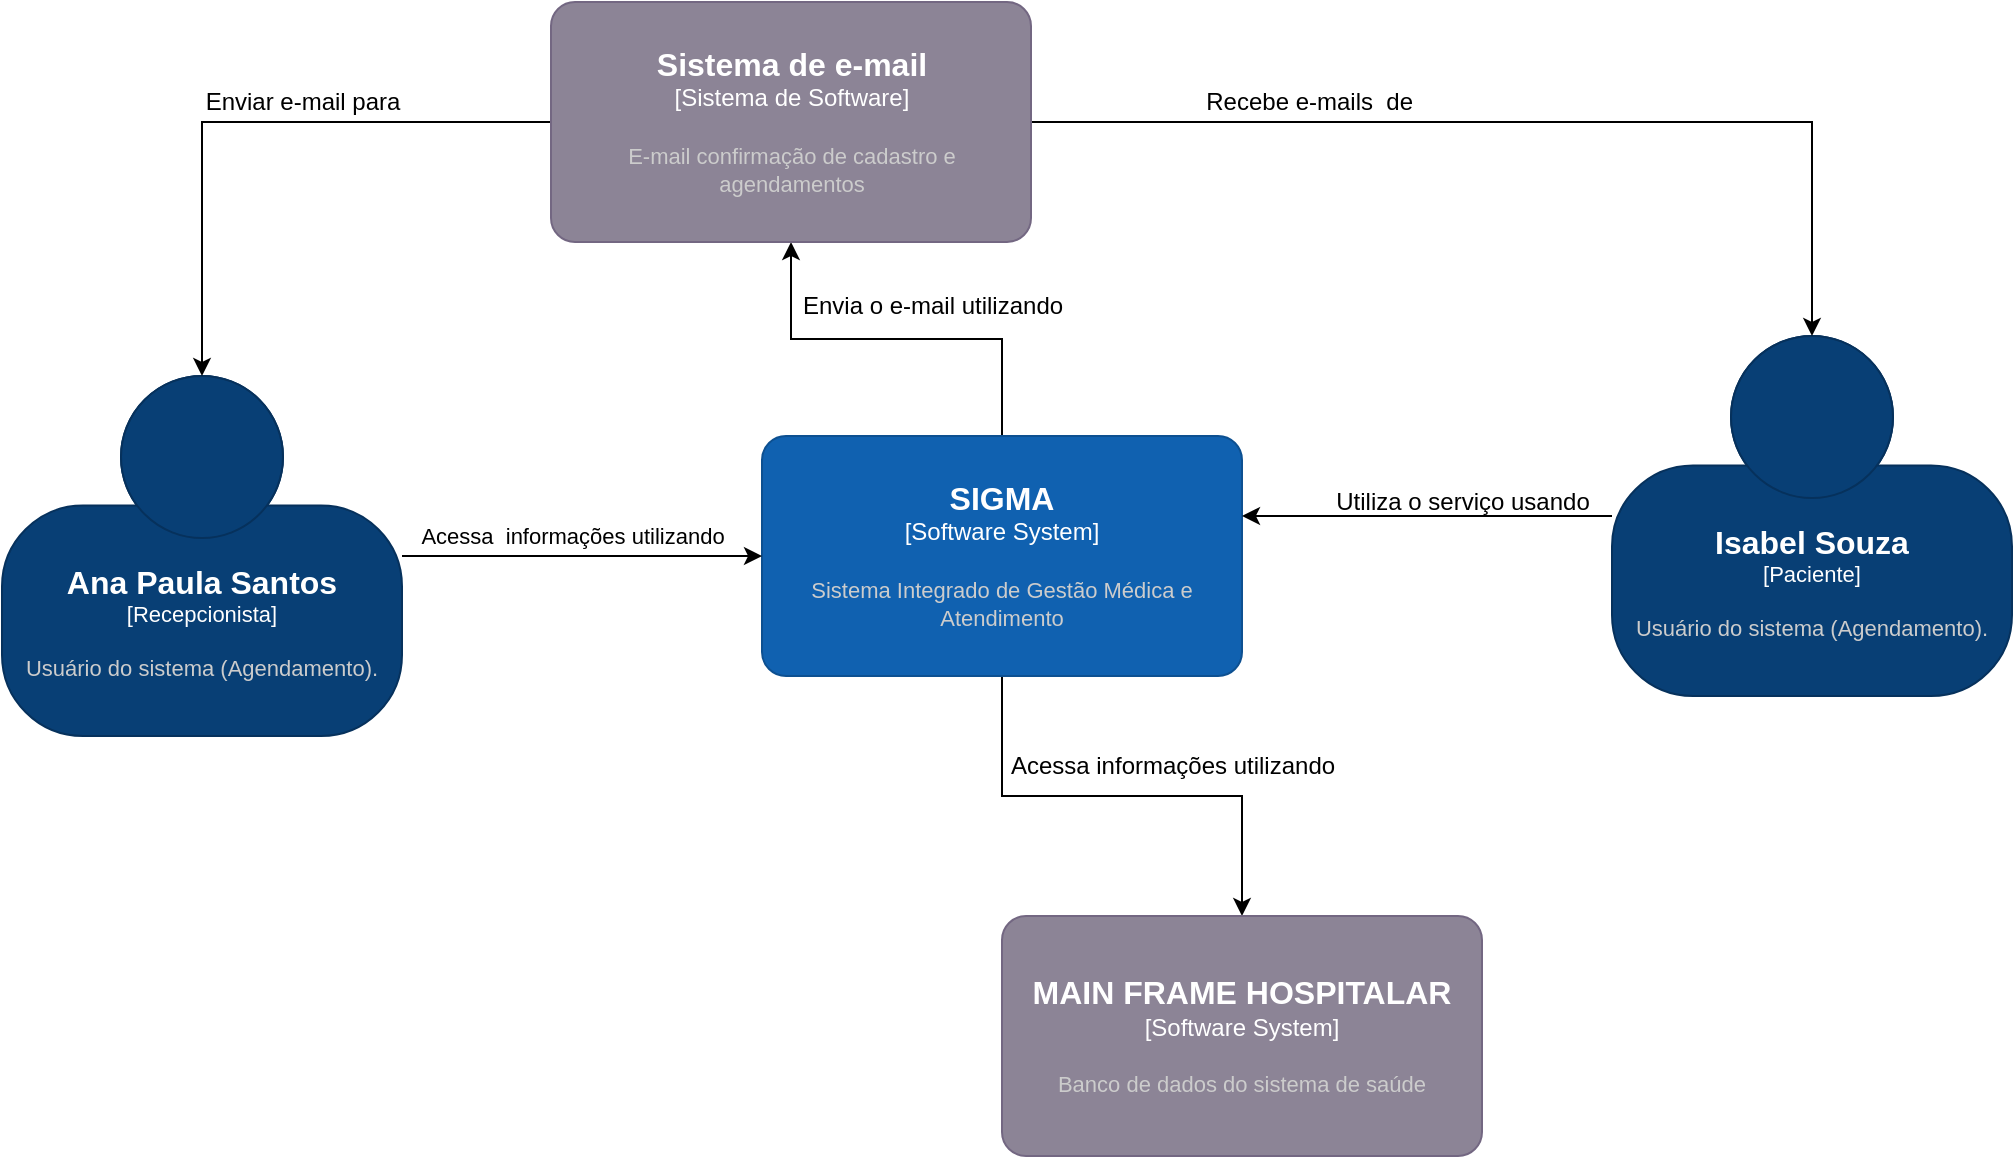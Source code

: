 <mxfile version="21.6.8" type="device">
  <diagram name="Página-1" id="hs-LAO7AEFAQOQmqZoqR">
    <mxGraphModel dx="1467" dy="807" grid="1" gridSize="10" guides="1" tooltips="1" connect="1" arrows="1" fold="1" page="1" pageScale="1" pageWidth="1169" pageHeight="1654" math="0" shadow="0">
      <root>
        <mxCell id="0" />
        <mxCell id="1" parent="0" />
        <mxCell id="-CMB5k1iN_2XXSwlrye--53" style="edgeStyle=orthogonalEdgeStyle;rounded=0;orthogonalLoop=1;jettySize=auto;html=1;entryX=0.5;entryY=1;entryDx=0;entryDy=0;entryPerimeter=0;" parent="1" source="-CMB5k1iN_2XXSwlrye--26" target="-CMB5k1iN_2XXSwlrye--28" edge="1">
          <mxGeometry relative="1" as="geometry" />
        </mxCell>
        <mxCell id="-CMB5k1iN_2XXSwlrye--54" style="edgeStyle=orthogonalEdgeStyle;rounded=0;orthogonalLoop=1;jettySize=auto;html=1;" parent="1" source="-CMB5k1iN_2XXSwlrye--26" target="-CMB5k1iN_2XXSwlrye--27" edge="1">
          <mxGeometry relative="1" as="geometry" />
        </mxCell>
        <object placeholders="1" c4Name="SIGMA" c4Type="Software System" c4Description="Sistema Integrado de Gestão Médica e Atendimento" label="&lt;font style=&quot;font-size: 16px&quot;&gt;&lt;b&gt;%c4Name%&lt;/b&gt;&lt;/font&gt;&lt;div&gt;[%c4Type%]&lt;/div&gt;&lt;br&gt;&lt;div&gt;&lt;font style=&quot;font-size: 11px&quot;&gt;&lt;font color=&quot;#cccccc&quot;&gt;%c4Description%&lt;/font&gt;&lt;/div&gt;" id="-CMB5k1iN_2XXSwlrye--26">
          <mxCell style="rounded=1;whiteSpace=wrap;html=1;labelBackgroundColor=none;fillColor=#1061B0;fontColor=#ffffff;align=center;arcSize=10;strokeColor=#0D5091;metaEdit=1;resizable=0;points=[[0.25,0,0],[0.5,0,0],[0.75,0,0],[1,0.25,0],[1,0.5,0],[1,0.75,0],[0.75,1,0],[0.5,1,0],[0.25,1,0],[0,0.75,0],[0,0.5,0],[0,0.25,0]];" parent="1" vertex="1">
            <mxGeometry x="450" y="650" width="240" height="120" as="geometry" />
          </mxCell>
        </object>
        <object placeholders="1" c4Name="MAIN FRAME HOSPITALAR" c4Type="Software System" c4Description="Banco de dados do sistema de saúde" label="&lt;font style=&quot;font-size: 16px&quot;&gt;&lt;b&gt;%c4Name%&lt;/b&gt;&lt;/font&gt;&lt;div&gt;[%c4Type%]&lt;/div&gt;&lt;br&gt;&lt;div&gt;&lt;font style=&quot;font-size: 11px&quot;&gt;&lt;font color=&quot;#cccccc&quot;&gt;%c4Description%&lt;/font&gt;&lt;/div&gt;" id="-CMB5k1iN_2XXSwlrye--27">
          <mxCell style="rounded=1;whiteSpace=wrap;html=1;labelBackgroundColor=none;fillColor=#8C8496;fontColor=#ffffff;align=center;arcSize=10;strokeColor=#736782;metaEdit=1;resizable=0;points=[[0.25,0,0],[0.5,0,0],[0.75,0,0],[1,0.25,0],[1,0.5,0],[1,0.75,0],[0.75,1,0],[0.5,1,0],[0.25,1,0],[0,0.75,0],[0,0.5,0],[0,0.25,0]];" parent="1" vertex="1">
            <mxGeometry x="570" y="890" width="240" height="120" as="geometry" />
          </mxCell>
        </object>
        <mxCell id="-CMB5k1iN_2XXSwlrye--64" style="edgeStyle=orthogonalEdgeStyle;rounded=0;orthogonalLoop=1;jettySize=auto;html=1;entryX=0;entryY=0.5;entryDx=0;entryDy=0;entryPerimeter=0;" parent="1" source="-CMB5k1iN_2XXSwlrye--29" target="-CMB5k1iN_2XXSwlrye--26" edge="1">
          <mxGeometry relative="1" as="geometry" />
        </mxCell>
        <mxCell id="-CMB5k1iN_2XXSwlrye--67" value="Acessa&amp;nbsp; informações utilizando" style="edgeLabel;html=1;align=center;verticalAlign=middle;resizable=0;points=[];" parent="-CMB5k1iN_2XXSwlrye--64" vertex="1" connectable="0">
          <mxGeometry x="-0.474" y="-2" relative="1" as="geometry">
            <mxPoint x="37" y="-12" as="offset" />
          </mxGeometry>
        </mxCell>
        <object placeholders="1" c4Name="Ana Paula Santos" c4Type="Recepcionista" c4Description="Usuário do sistema (Agendamento)." label="&lt;font style=&quot;font-size: 16px&quot;&gt;&lt;b&gt;%c4Name%&lt;/b&gt;&lt;/font&gt;&lt;div&gt;[%c4Type%]&lt;/div&gt;&lt;br&gt;&lt;div&gt;&lt;font style=&quot;font-size: 11px&quot;&gt;&lt;font color=&quot;#cccccc&quot;&gt;%c4Description%&lt;/font&gt;&lt;/div&gt;" id="-CMB5k1iN_2XXSwlrye--29">
          <mxCell style="html=1;fontSize=11;dashed=0;whiteSpace=wrap;fillColor=#083F75;strokeColor=#06315C;fontColor=#ffffff;shape=mxgraph.c4.person2;align=center;metaEdit=1;points=[[0.5,0,0],[1,0.5,0],[1,0.75,0],[0.75,1,0],[0.5,1,0],[0.25,1,0],[0,0.75,0],[0,0.5,0]];resizable=0;" parent="1" vertex="1">
            <mxGeometry x="70" y="620" width="200" height="180" as="geometry" />
          </mxCell>
        </object>
        <mxCell id="-CMB5k1iN_2XXSwlrye--69" style="edgeStyle=orthogonalEdgeStyle;rounded=0;orthogonalLoop=1;jettySize=auto;html=1;entryX=1;entryY=0.333;entryDx=0;entryDy=0;entryPerimeter=0;" parent="1" source="-CMB5k1iN_2XXSwlrye--30" target="-CMB5k1iN_2XXSwlrye--26" edge="1">
          <mxGeometry relative="1" as="geometry" />
        </mxCell>
        <object placeholders="1" c4Name="Isabel Souza" c4Type="Paciente" c4Description="Usuário do sistema (Agendamento)." label="&lt;font style=&quot;font-size: 16px&quot;&gt;&lt;b&gt;%c4Name%&lt;/b&gt;&lt;/font&gt;&lt;div&gt;[%c4Type%]&lt;/div&gt;&lt;br&gt;&lt;div&gt;&lt;font style=&quot;font-size: 11px&quot;&gt;&lt;font color=&quot;#cccccc&quot;&gt;%c4Description%&lt;/font&gt;&lt;/div&gt;" id="-CMB5k1iN_2XXSwlrye--30">
          <mxCell style="html=1;fontSize=11;dashed=0;whiteSpace=wrap;fillColor=#083F75;strokeColor=#06315C;fontColor=#ffffff;shape=mxgraph.c4.person2;align=center;metaEdit=1;points=[[0.5,0,0],[1,0.5,0],[1,0.75,0],[0.75,1,0],[0.5,1,0],[0.25,1,0],[0,0.75,0],[0,0.5,0]];resizable=0;" parent="1" vertex="1">
            <mxGeometry x="875" y="600" width="200" height="180" as="geometry" />
          </mxCell>
        </object>
        <mxCell id="-CMB5k1iN_2XXSwlrye--58" style="edgeStyle=orthogonalEdgeStyle;rounded=0;orthogonalLoop=1;jettySize=auto;html=1;entryX=0.5;entryY=0;entryDx=0;entryDy=0;entryPerimeter=0;" parent="1" source="-CMB5k1iN_2XXSwlrye--28" target="-CMB5k1iN_2XXSwlrye--29" edge="1">
          <mxGeometry relative="1" as="geometry" />
        </mxCell>
        <mxCell id="-CMB5k1iN_2XXSwlrye--59" style="edgeStyle=orthogonalEdgeStyle;rounded=0;orthogonalLoop=1;jettySize=auto;html=1;" parent="1" source="-CMB5k1iN_2XXSwlrye--28" target="-CMB5k1iN_2XXSwlrye--30" edge="1">
          <mxGeometry relative="1" as="geometry" />
        </mxCell>
        <object placeholders="1" c4Name="Sistema de e-mail" c4Type="Sistema de Software" c4Description="E-mail confirmação de cadastro e agendamentos" label="&lt;font style=&quot;font-size: 16px&quot;&gt;&lt;b&gt;%c4Name%&lt;/b&gt;&lt;/font&gt;&lt;div&gt;[%c4Type%]&lt;/div&gt;&lt;br&gt;&lt;div&gt;&lt;font style=&quot;font-size: 11px&quot;&gt;&lt;font color=&quot;#cccccc&quot;&gt;%c4Description%&lt;/font&gt;&lt;/div&gt;" id="-CMB5k1iN_2XXSwlrye--28">
          <mxCell style="rounded=1;whiteSpace=wrap;html=1;labelBackgroundColor=none;fillColor=#8C8496;fontColor=#ffffff;align=center;arcSize=10;strokeColor=#736782;metaEdit=1;resizable=0;points=[[0.25,0,0],[0.5,0,0],[0.75,0,0],[1,0.25,0],[1,0.5,0],[1,0.75,0],[0.75,1,0],[0.5,1,0],[0.25,1,0],[0,0.75,0],[0,0.5,0],[0,0.25,0]];" parent="1" vertex="1">
            <mxGeometry x="344.5" y="433" width="240" height="120" as="geometry" />
          </mxCell>
        </object>
        <mxCell id="-CMB5k1iN_2XXSwlrye--61" value="Enviar e-mail para" style="text;html=1;align=center;verticalAlign=middle;resizable=0;points=[];autosize=1;strokeColor=none;fillColor=none;" parent="1" vertex="1">
          <mxGeometry x="160" y="468" width="120" height="30" as="geometry" />
        </mxCell>
        <mxCell id="-CMB5k1iN_2XXSwlrye--62" value="Envia o e-mail utilizando" style="text;html=1;align=center;verticalAlign=middle;resizable=0;points=[];autosize=1;strokeColor=none;fillColor=none;" parent="1" vertex="1">
          <mxGeometry x="460" y="570" width="150" height="30" as="geometry" />
        </mxCell>
        <mxCell id="-CMB5k1iN_2XXSwlrye--63" value="Acessa informações utilizando" style="text;html=1;align=center;verticalAlign=middle;resizable=0;points=[];autosize=1;strokeColor=none;fillColor=none;" parent="1" vertex="1">
          <mxGeometry x="560" y="800" width="190" height="30" as="geometry" />
        </mxCell>
        <mxCell id="-CMB5k1iN_2XXSwlrye--70" value="Utiliza o serviço usando" style="text;html=1;align=center;verticalAlign=middle;resizable=0;points=[];autosize=1;strokeColor=none;fillColor=none;" parent="1" vertex="1">
          <mxGeometry x="725" y="668" width="150" height="30" as="geometry" />
        </mxCell>
        <mxCell id="-CMB5k1iN_2XXSwlrye--71" value="Recebe e-mails&amp;nbsp; de&amp;nbsp;" style="text;html=1;align=center;verticalAlign=middle;resizable=0;points=[];autosize=1;strokeColor=none;fillColor=none;" parent="1" vertex="1">
          <mxGeometry x="660" y="468" width="130" height="30" as="geometry" />
        </mxCell>
      </root>
    </mxGraphModel>
  </diagram>
</mxfile>
